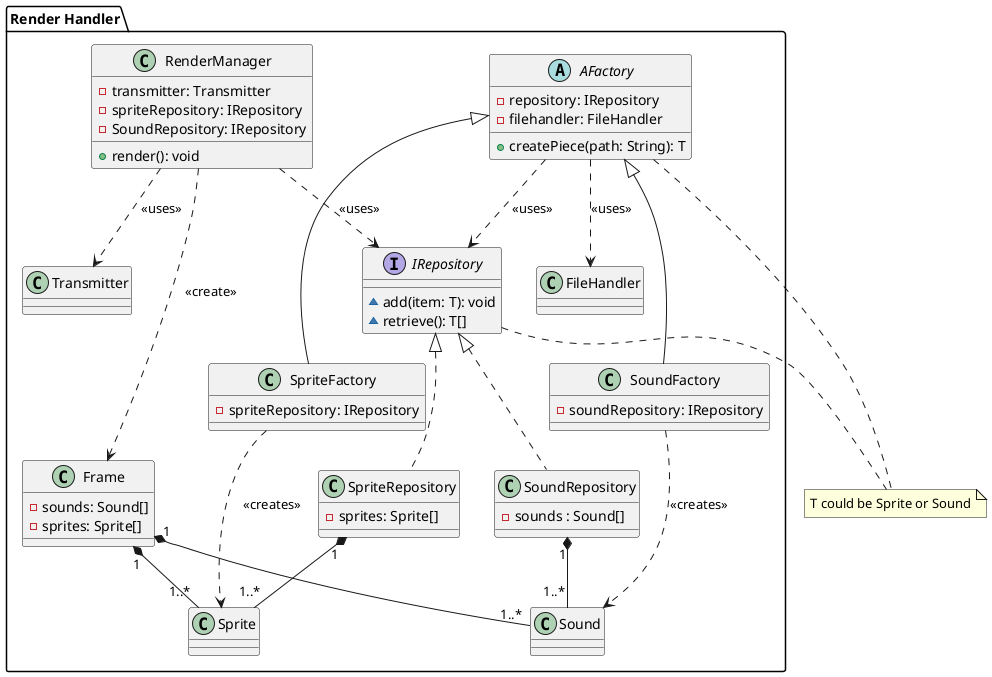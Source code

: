 @startuml

note "T could be Sprite or Sound" as N1

package "Render Handler" {
    interface IRepository {
        ~add(item: T): void
        ~retrieve(): T[]
    }
    IRepository <|.. SpriteRepository
    IRepository <|.. SoundRepository
    IRepository  .. N1

!startsub INTERFACE
    abstract class AFactory {
        -repository: IRepository
        -filehandler: FileHandler
        +createPiece(path: String): T
    }
!endsub
    AFactory <|-- SpriteFactory
    AFactory <|-- SoundFactory
    AFactory ..> FileHandler: <<uses>>
    AFactory ..> IRepository: <<uses>>
    AFactory .. N1

    class RenderManager {
        -transmitter: Transmitter
        -spriteRepository: IRepository
        -SoundRepository: IRepository
        +render(): void
    }
    RenderManager ..> Transmitter: <<uses>>
    RenderManager ..> Frame: <<create>>
    RenderManager ..> IRepository: <<uses>>

    class SoundRepository {
        -sounds : Sound[]
    }
    SoundRepository "1" *-- "1..*" Sound

    class SoundFactory  {
        -soundRepository: IRepository
    }
    SoundFactory ..> Sound: <<creates>>

    class SpriteFactory  {
        -spriteRepository: IRepository
    }
    SpriteFactory ..> Sprite: <<creates>>

    class SpriteRepository {
        -sprites: Sprite[]
    }
    SpriteRepository "1" *-- "1..*" Sprite

    class Frame {
        -sounds: Sound[]
        -sprites: Sprite[]
    }
    Frame "1" *-- "1..*" Sprite
    Frame "1" *-- "1..*" Sound
}
@enduml

